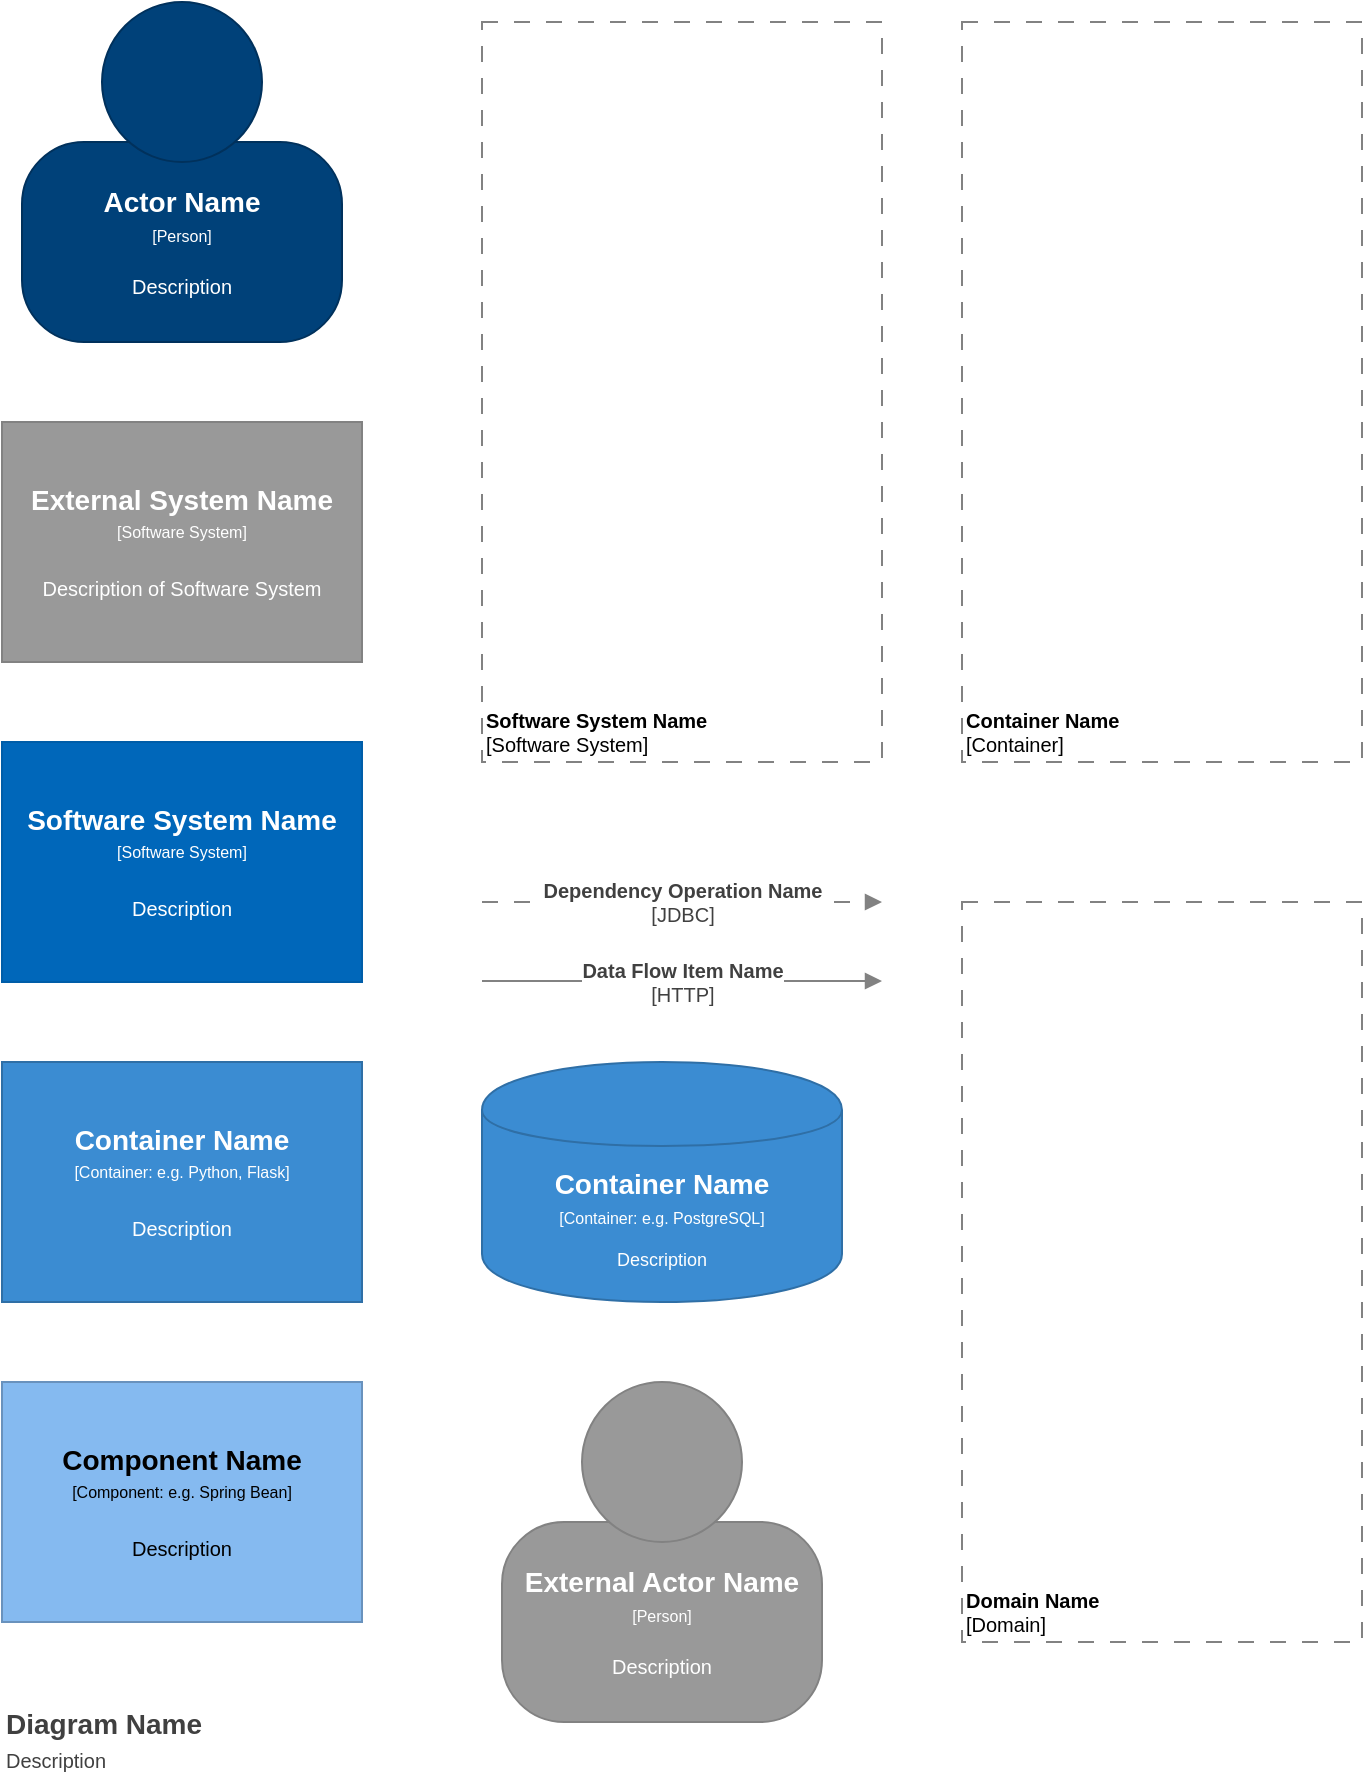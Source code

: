<mxfile version="14.0.1" type="github" pages="4">
  <diagram id="JHjxl6rXeeptxG1DzDIu" name="Notations">
    <mxGraphModel dx="782" dy="437" grid="1" gridSize="10" guides="1" tooltips="1" connect="1" arrows="1" fold="1" page="1" pageScale="1" pageWidth="827" pageHeight="1169" math="0" shadow="0">
      <root>
        <mxCell id="0" />
        <mxCell id="1" parent="0" />
        <object label="" placeholders="1" instruction="edit data of the lower shape within the group" id="EEX_0Q887EEma1IbuaZT-1">
          <mxCell style="group;resizable=0;" parent="1" vertex="1" connectable="0">
            <mxGeometry x="90" y="30" width="160" height="170" as="geometry" />
          </mxCell>
        </object>
        <object label="&lt;div style=&quot;color: rgb(255 , 255 , 255) ; white-space: normal&quot;&gt;&lt;span style=&quot;font-size: 14px&quot;&gt;&lt;b&gt;%name%&lt;/b&gt;&lt;/span&gt;&lt;/div&gt;&lt;div style=&quot;color: rgb(255 , 255 , 255) ; white-space: normal&quot;&gt;&lt;font style=&quot;font-size: 8px&quot;&gt;[Person]&lt;/font&gt;&lt;/div&gt;&lt;div style=&quot;color: rgb(255 , 255 , 255) ; white-space: normal ; font-size: 8px&quot;&gt;&lt;span style=&quot;font-size: x-small&quot;&gt;&lt;br&gt;&lt;/span&gt;&lt;/div&gt;&lt;div style=&quot;color: rgb(255 , 255 , 255) ; white-space: normal&quot;&gt;&lt;font size=&quot;1&quot;&gt;%description%&lt;/font&gt;&lt;/div&gt;" name="Actor Name" description="Description" placeholders="1" id="EEX_0Q887EEma1IbuaZT-2">
          <mxCell style="rounded=1;whiteSpace=wrap;html=1;strokeColor=#00315C;fillColor=#004179;fontColor=#000000;arcSize=31;" parent="EEX_0Q887EEma1IbuaZT-1" vertex="1">
            <mxGeometry y="70" width="160" height="100" as="geometry" />
          </mxCell>
        </object>
        <mxCell id="EEX_0Q887EEma1IbuaZT-3" value="" style="ellipse;whiteSpace=wrap;html=1;aspect=fixed;strokeColor=#00315C;fillColor=#004179;fontColor=#000000;" parent="EEX_0Q887EEma1IbuaZT-1" vertex="1">
          <mxGeometry x="40" width="80" height="80" as="geometry" />
        </mxCell>
        <object label="&lt;font style=&quot;font-size: 10px&quot;&gt;&lt;b&gt;%name%&lt;/b&gt;&lt;br style=&quot;font-size: 10px&quot;&gt;[Software System]&lt;/font&gt;" placeholders="1" name="Software System Name" id="EEX_0Q887EEma1IbuaZT-4">
          <mxCell style="rounded=0;whiteSpace=wrap;html=1;strokeColor=#828282;fillColor=none;fontColor=#000000;align=left;labelPosition=center;verticalLabelPosition=middle;verticalAlign=bottom;dashed=1;strokeWidth=1;perimeterSpacing=0;spacing=2;spacingTop=0;fontSize=10;dashPattern=8 8;" parent="1" vertex="1">
            <mxGeometry x="320" y="40" width="200" height="370" as="geometry" />
          </mxCell>
        </object>
        <object label="&lt;div style=&quot;color: rgb(255 , 255 , 255) ; white-space: normal&quot;&gt;&lt;span style=&quot;font-size: 14px&quot;&gt;&lt;b&gt;%name%&lt;/b&gt;&lt;/span&gt;&lt;/div&gt;&lt;div style=&quot;color: rgb(255 , 255 , 255) ; font-size: 12px ; white-space: normal&quot;&gt;&lt;font style=&quot;font-size: 8px&quot;&gt;[Container: %technology%]&lt;/font&gt;&lt;/div&gt;&lt;div style=&quot;color: rgb(255 , 255 , 255) ; white-space: normal ; font-size: 8px&quot;&gt;&lt;font style=&quot;line-height: 9.6px&quot;&gt;&lt;br&gt;&lt;/font&gt;&lt;/div&gt;&lt;div style=&quot;color: rgb(255 , 255 , 255) ; white-space: normal&quot;&gt;%description%&lt;/div&gt;" placeholders="1" name="Container Name" description="Description" technology="e.g. PostgreSQL" id="EEX_0Q887EEma1IbuaZT-5">
          <mxCell style="shape=cylinder;whiteSpace=wrap;html=1;boundedLbl=1;backgroundOutline=1;strokeColor=#2F6FA6;strokeWidth=1;fillColor=#3B8CD2;fontSize=9;fontColor=#000000;align=center;resizable=0;" parent="1" vertex="1">
            <mxGeometry x="320" y="560" width="180" height="120" as="geometry" />
          </mxCell>
        </object>
        <object label="&lt;b&gt;%name%&lt;/b&gt;&lt;br style=&quot;font-size: 10px&quot;&gt;[%technology%]" placeholders="1" name="Dependency Operation Name" technology="JDBC" id="EEX_0Q887EEma1IbuaZT-6">
          <mxCell style="endArrow=block;html=1;fontSize=10;fontColor=#404040;strokeWidth=1;endFill=1;dashed=1;dashPattern=8 8;strokeColor=#828282;elbow=vertical;" parent="1" edge="1">
            <mxGeometry width="50" height="50" relative="1" as="geometry">
              <mxPoint x="320" y="480" as="sourcePoint" />
              <mxPoint x="520" y="480" as="targetPoint" />
            </mxGeometry>
          </mxCell>
        </object>
        <object label="&lt;span style=&quot;font-size: 10px&quot;&gt;&lt;b&gt;%name%&lt;/b&gt;&lt;br&gt;[%technology%]&lt;br&gt;&lt;/span&gt;" placeholders="1" name="Data Flow Item Name" technology="HTTP" id="EEX_0Q887EEma1IbuaZT-7">
          <mxCell style="endArrow=block;html=1;fontSize=10;fontColor=#404040;strokeWidth=1;endFill=1;strokeColor=#828282;elbow=vertical;" parent="1" edge="1">
            <mxGeometry width="50" height="50" relative="1" as="geometry">
              <mxPoint x="320" y="519.5" as="sourcePoint" />
              <mxPoint x="520" y="519.5" as="targetPoint" />
            </mxGeometry>
          </mxCell>
        </object>
        <object label="%name%&lt;br style=&quot;font-size: 10px&quot;&gt;&lt;font size=&quot;1&quot;&gt;&lt;span style=&quot;font-weight: 400&quot;&gt;%description%&lt;/span&gt;&lt;/font&gt;" placeholders="1" name="Diagram Name" description="Description" id="EEX_0Q887EEma1IbuaZT-8">
          <mxCell style="text;html=1;resizable=0;points=[];autosize=1;align=left;verticalAlign=top;spacingTop=-4;fontSize=14;fontColor=#404040;fontStyle=1" parent="1" vertex="1">
            <mxGeometry x="80" y="880" width="110" height="40" as="geometry" />
          </mxCell>
        </object>
        <object label="&lt;div&gt;&lt;span style=&quot;font-size: 14px&quot;&gt;&lt;b&gt;%name%&lt;/b&gt;&lt;/span&gt;&lt;/div&gt;&lt;div&gt;&lt;span style=&quot;font-size: 8px&quot;&gt;[Software System&lt;/span&gt;&lt;span style=&quot;font-size: 8px&quot;&gt;]&lt;/span&gt;&lt;/div&gt;&lt;div&gt;&lt;span style=&quot;font-size: 8px&quot;&gt;&lt;br&gt;&lt;/span&gt;&lt;/div&gt;&lt;div&gt;&lt;font size=&quot;1&quot;&gt;%description%&lt;/font&gt;&lt;/div&gt;" placeholders="1" name="External System Name" description="Description of Software System" id="EEX_0Q887EEma1IbuaZT-9">
          <mxCell style="rounded=0;whiteSpace=wrap;html=1;fillColor=#999999;fontColor=#FFFFFF;strokeColor=#828282;resizable=0;" parent="1" vertex="1">
            <mxGeometry x="80" y="240" width="180" height="120" as="geometry" />
          </mxCell>
        </object>
        <object label="&lt;div&gt;&lt;span style=&quot;font-size: 14px&quot;&gt;&lt;b&gt;%name%&lt;/b&gt;&lt;/span&gt;&lt;/div&gt;&lt;div&gt;&lt;span style=&quot;font-size: 8px&quot;&gt;[Software System]&lt;/span&gt;&lt;/div&gt;&lt;div&gt;&lt;span style=&quot;font-size: 8px&quot;&gt;&lt;br&gt;&lt;/span&gt;&lt;/div&gt;&lt;div&gt;&lt;font size=&quot;1&quot;&gt;%description%&lt;/font&gt;&lt;/div&gt;" placeholders="1" name="Software System Name" description="Description" id="EEX_0Q887EEma1IbuaZT-10">
          <mxCell style="rounded=0;whiteSpace=wrap;html=1;fillColor=#0067BA;fontColor=#FFFFFF;strokeColor=#005DA8;resizable=0;" parent="1" vertex="1">
            <mxGeometry x="80" y="400" width="180" height="120" as="geometry" />
          </mxCell>
        </object>
        <object label="&lt;div&gt;&lt;span style=&quot;font-size: 14px&quot;&gt;&lt;b&gt;%name%&lt;/b&gt;&lt;/span&gt;&lt;/div&gt;&lt;div&gt;&lt;span style=&quot;font-size: 8px&quot;&gt;[Container: %technology%]&lt;/span&gt;&lt;/div&gt;&lt;div&gt;&lt;span style=&quot;font-size: 8px&quot;&gt;&lt;br&gt;&lt;/span&gt;&lt;/div&gt;&lt;div&gt;&lt;font size=&quot;1&quot;&gt;%description%&lt;/font&gt;&lt;/div&gt;" placeholders="1" name="Container Name" technology="e.g. Python, Flask" description="Description" id="EEX_0Q887EEma1IbuaZT-11">
          <mxCell style="rounded=0;whiteSpace=wrap;html=1;fillColor=#3B8CD2;fontColor=#FFFFFF;strokeColor=#2F6FA6;resizable=0;" parent="1" vertex="1">
            <mxGeometry x="80" y="560" width="180" height="120" as="geometry" />
          </mxCell>
        </object>
        <object label="&lt;div&gt;&lt;span style=&quot;font-size: 14px&quot;&gt;&lt;b&gt;%name%&lt;/b&gt;&lt;/span&gt;&lt;/div&gt;&lt;div&gt;&lt;span style=&quot;font-size: 8px&quot;&gt;[Component: %technology%]&lt;/span&gt;&lt;/div&gt;&lt;div&gt;&lt;span style=&quot;font-size: 8px&quot;&gt;&lt;br&gt;&lt;/span&gt;&lt;/div&gt;&lt;div&gt;&lt;font size=&quot;1&quot;&gt;%description%&lt;/font&gt;&lt;/div&gt;" placeholders="1" name="Component Name" technology="e.g. Spring Bean" description="Description" id="EEX_0Q887EEma1IbuaZT-12">
          <mxCell style="rounded=0;whiteSpace=wrap;html=1;fillColor=#85baf0;fontColor=#000000;strokeColor=#6992BD;resizable=0;" parent="1" vertex="1">
            <mxGeometry x="80" y="720" width="180" height="120" as="geometry" />
          </mxCell>
        </object>
        <object label="&lt;font style=&quot;font-size: 10px&quot;&gt;&lt;b&gt;%name%&lt;/b&gt;&lt;br style=&quot;font-size: 10px&quot;&gt;[Container]&lt;/font&gt;" placeholders="1" name="Container Name" id="EEX_0Q887EEma1IbuaZT-13">
          <mxCell style="rounded=0;whiteSpace=wrap;html=1;strokeColor=#828282;fillColor=none;fontColor=#000000;align=left;labelPosition=center;verticalLabelPosition=middle;verticalAlign=bottom;dashed=1;strokeWidth=1;perimeterSpacing=0;spacing=2;spacingTop=0;fontSize=10;dashPattern=8 8;container=0;" parent="1" vertex="1">
            <mxGeometry x="560" y="40" width="200" height="370" as="geometry">
              <mxRectangle x="560" y="40" width="110" height="30" as="alternateBounds" />
            </mxGeometry>
          </mxCell>
        </object>
        <object label="&lt;font style=&quot;font-size: 10px&quot;&gt;&lt;b&gt;%name%&lt;/b&gt;&lt;br style=&quot;font-size: 10px&quot;&gt;[Domain]&lt;/font&gt;" placeholders="1" name="Domain Name" id="EEX_0Q887EEma1IbuaZT-14">
          <mxCell style="rounded=0;whiteSpace=wrap;html=1;strokeColor=#828282;fillColor=none;fontColor=#000000;align=left;labelPosition=center;verticalLabelPosition=middle;verticalAlign=bottom;dashed=1;strokeWidth=1;perimeterSpacing=0;spacing=2;spacingTop=0;fontSize=10;dashPattern=8 8;" parent="1" vertex="1">
            <mxGeometry x="560" y="480" width="200" height="370" as="geometry" />
          </mxCell>
        </object>
        <object label="" placeholders="1" instruction="edit data of the lower shape within the group" id="EEX_0Q887EEma1IbuaZT-15">
          <mxCell style="group;resizable=0;" parent="1" vertex="1" connectable="0">
            <mxGeometry x="330" y="720" width="160" height="170" as="geometry" />
          </mxCell>
        </object>
        <object label="&lt;div style=&quot;color: rgb(255 , 255 , 255) ; white-space: normal&quot;&gt;&lt;span style=&quot;font-size: 14px&quot;&gt;&lt;b&gt;%name%&lt;/b&gt;&lt;/span&gt;&lt;/div&gt;&lt;div style=&quot;color: rgb(255 , 255 , 255) ; white-space: normal&quot;&gt;&lt;font style=&quot;font-size: 8px&quot;&gt;[Person]&lt;/font&gt;&lt;/div&gt;&lt;div style=&quot;color: rgb(255 , 255 , 255) ; white-space: normal ; font-size: 8px&quot;&gt;&lt;span style=&quot;font-size: x-small&quot;&gt;&lt;br&gt;&lt;/span&gt;&lt;/div&gt;&lt;div style=&quot;color: rgb(255 , 255 , 255) ; white-space: normal&quot;&gt;&lt;font size=&quot;1&quot;&gt;%description%&lt;/font&gt;&lt;/div&gt;" name="External Actor Name" description="Description" placeholders="1" id="EEX_0Q887EEma1IbuaZT-16">
          <mxCell style="rounded=1;whiteSpace=wrap;html=1;strokeColor=#828282;fillColor=#999999;fontColor=#000000;arcSize=31;" parent="EEX_0Q887EEma1IbuaZT-15" vertex="1">
            <mxGeometry y="70" width="160" height="100" as="geometry" />
          </mxCell>
        </object>
        <mxCell id="EEX_0Q887EEma1IbuaZT-17" value="" style="ellipse;whiteSpace=wrap;html=1;aspect=fixed;strokeColor=#828282;fillColor=#999999;fontColor=#000000;" parent="EEX_0Q887EEma1IbuaZT-15" vertex="1">
          <mxGeometry x="40" width="80" height="80" as="geometry" />
        </mxCell>
      </root>
    </mxGraphModel>
  </diagram>
  <diagram name="Level 1: System Context diagram" id="p6R25LpL6rDu1TVQxqPX">
    <mxGraphModel dx="782" dy="437" grid="1" gridSize="10" guides="1" tooltips="1" connect="1" arrows="1" fold="1" page="1" pageScale="1" pageWidth="827" pageHeight="1169" math="0" shadow="0">
      <root>
        <mxCell id="e1K1VD6MmtJ3X1J_XKfh-0" />
        <mxCell id="e1K1VD6MmtJ3X1J_XKfh-1" parent="e1K1VD6MmtJ3X1J_XKfh-0" />
        <object label="" placeholders="1" instruction="edit data of the lower shape within the group" id="3fenQZD7WvJW-FzGtks1-0">
          <mxCell style="group;resizable=0;" parent="e1K1VD6MmtJ3X1J_XKfh-1" vertex="1" connectable="0">
            <mxGeometry x="480" y="50" width="160" height="170" as="geometry" />
          </mxCell>
        </object>
        <object label="&lt;div style=&quot;color: rgb(255 , 255 , 255) ; white-space: normal&quot;&gt;&lt;span style=&quot;font-size: 14px&quot;&gt;&lt;b&gt;Fan&lt;/b&gt;&lt;/span&gt;&lt;/div&gt;&lt;div style=&quot;color: rgb(255 , 255 , 255) ; white-space: normal&quot;&gt;&lt;span style=&quot;font-size: 8px&quot;&gt;[Person]&lt;/span&gt;&lt;br&gt;&lt;/div&gt;&lt;div style=&quot;color: rgb(255 , 255 , 255) ; white-space: normal ; font-size: 8px&quot;&gt;&lt;span style=&quot;font-size: x-small&quot;&gt;&lt;br&gt;&lt;/span&gt;&lt;/div&gt;&lt;div style=&quot;color: rgb(255 , 255 , 255) ; white-space: normal&quot;&gt;&lt;font size=&quot;1&quot;&gt;A fan of ice hockey&lt;/font&gt;&lt;/div&gt;" name="Actor Name" description="Description" placeholders="1" id="3fenQZD7WvJW-FzGtks1-1">
          <mxCell style="rounded=1;whiteSpace=wrap;html=1;strokeColor=#00315C;fillColor=#004179;fontColor=#000000;arcSize=31;" parent="3fenQZD7WvJW-FzGtks1-0" vertex="1">
            <mxGeometry y="70" width="160" height="100" as="geometry" />
          </mxCell>
        </object>
        <mxCell id="3fenQZD7WvJW-FzGtks1-2" value="" style="ellipse;whiteSpace=wrap;html=1;aspect=fixed;strokeColor=#00315C;fillColor=#004179;fontColor=#000000;" parent="3fenQZD7WvJW-FzGtks1-0" vertex="1">
          <mxGeometry x="40" width="80" height="80" as="geometry" />
        </mxCell>
        <object label="" placeholders="1" instruction="edit data of the lower shape within the group" id="3fenQZD7WvJW-FzGtks1-3">
          <mxCell style="group;resizable=0;" parent="e1K1VD6MmtJ3X1J_XKfh-1" vertex="1" connectable="0">
            <mxGeometry x="60" y="50" width="160" height="170" as="geometry" />
          </mxCell>
        </object>
        <object label="&lt;div style=&quot;color: rgb(255 , 255 , 255) ; white-space: normal&quot;&gt;&lt;span style=&quot;font-size: 14px&quot;&gt;&lt;b&gt;Manager&lt;/b&gt;&lt;/span&gt;&lt;/div&gt;&lt;div style=&quot;color: rgb(255 , 255 , 255) ; white-space: normal&quot;&gt;&lt;span style=&quot;font-size: 8px&quot;&gt;[Person]&lt;/span&gt;&lt;br&gt;&lt;/div&gt;&lt;div style=&quot;color: rgb(255 , 255 , 255) ; white-space: normal ; font-size: 8px&quot;&gt;&lt;span style=&quot;font-size: x-small&quot;&gt;&lt;br&gt;&lt;/span&gt;&lt;/div&gt;&lt;div style=&quot;color: rgb(255 , 255 , 255) ; white-space: normal&quot;&gt;&lt;font size=&quot;1&quot;&gt;A sports manager of an ice hockey team&lt;/font&gt;&lt;/div&gt;" name="Actor Name" description="Description" placeholders="1" id="3fenQZD7WvJW-FzGtks1-4">
          <mxCell style="rounded=1;whiteSpace=wrap;html=1;strokeColor=#00315C;fillColor=#004179;fontColor=#000000;arcSize=31;" parent="3fenQZD7WvJW-FzGtks1-3" vertex="1">
            <mxGeometry y="70" width="160" height="100" as="geometry" />
          </mxCell>
        </object>
        <mxCell id="3fenQZD7WvJW-FzGtks1-5" value="" style="ellipse;whiteSpace=wrap;html=1;aspect=fixed;strokeColor=#00315C;fillColor=#004179;fontColor=#000000;" parent="3fenQZD7WvJW-FzGtks1-3" vertex="1">
          <mxGeometry x="40" width="80" height="80" as="geometry" />
        </mxCell>
        <object label="" placeholders="1" instruction="edit data of the lower shape within the group" id="3fenQZD7WvJW-FzGtks1-6">
          <mxCell style="group;resizable=0;" parent="e1K1VD6MmtJ3X1J_XKfh-1" vertex="1" connectable="0">
            <mxGeometry x="264" y="50" width="160" height="170" as="geometry" />
          </mxCell>
        </object>
        <object label="&lt;div style=&quot;color: rgb(255 , 255 , 255) ; white-space: normal&quot;&gt;&lt;span style=&quot;font-size: 14px&quot;&gt;&lt;b&gt;Athlete&lt;/b&gt;&lt;/span&gt;&lt;/div&gt;&lt;div style=&quot;color: rgb(255 , 255 , 255) ; white-space: normal&quot;&gt;&lt;span style=&quot;font-size: 8px&quot;&gt;[Person]&lt;/span&gt;&lt;br&gt;&lt;/div&gt;&lt;div style=&quot;color: rgb(255 , 255 , 255) ; white-space: normal ; font-size: 8px&quot;&gt;&lt;span style=&quot;font-size: x-small&quot;&gt;&lt;br&gt;&lt;/span&gt;&lt;/div&gt;&lt;div style=&quot;color: rgb(255 , 255 , 255) ; white-space: normal&quot;&gt;&lt;font size=&quot;1&quot;&gt;A hockey player&lt;/font&gt;&lt;/div&gt;" name="Actor Name" description="Description" placeholders="1" id="3fenQZD7WvJW-FzGtks1-7">
          <mxCell style="rounded=1;whiteSpace=wrap;html=1;strokeColor=#00315C;fillColor=#004179;fontColor=#000000;arcSize=31;" parent="3fenQZD7WvJW-FzGtks1-6" vertex="1">
            <mxGeometry y="70" width="160" height="100" as="geometry" />
          </mxCell>
        </object>
        <mxCell id="3fenQZD7WvJW-FzGtks1-8" value="" style="ellipse;whiteSpace=wrap;html=1;aspect=fixed;strokeColor=#00315C;fillColor=#004179;fontColor=#000000;" parent="3fenQZD7WvJW-FzGtks1-6" vertex="1">
          <mxGeometry x="40" width="80" height="80" as="geometry" />
        </mxCell>
        <object label="&lt;div&gt;&lt;span style=&quot;font-size: 14px&quot;&gt;&lt;b&gt;Sticks&#39;n&#39;pucks&lt;/b&gt;&lt;/span&gt;&lt;/div&gt;&lt;div&gt;&lt;span style=&quot;font-size: 8px&quot;&gt;[Software System]&lt;/span&gt;&lt;br&gt;&lt;/div&gt;&lt;div&gt;&lt;span style=&quot;font-size: 8px&quot;&gt;&lt;br&gt;&lt;/span&gt;&lt;/div&gt;&lt;div&gt;&lt;font size=&quot;1&quot;&gt;Allows user to manage all parts of hockey teams - create teams, players, be informed about game/team/player statistics&lt;/font&gt;&lt;/div&gt;" placeholders="1" name="Software System Name" description="Description" id="UrCyRtBjpqI_1yXkmizs-0">
          <mxCell style="rounded=0;whiteSpace=wrap;html=1;fillColor=#0067BA;fontColor=#FFFFFF;strokeColor=#005DA8;resizable=0;" parent="e1K1VD6MmtJ3X1J_XKfh-1" vertex="1">
            <mxGeometry x="254" y="360" width="180" height="120" as="geometry" />
          </mxCell>
        </object>
        <object label="&lt;div&gt;&lt;span style=&quot;font-size: 14px&quot;&gt;&lt;b&gt;API&lt;/b&gt;&lt;/span&gt;&lt;/div&gt;&lt;div&gt;&lt;span style=&quot;font-size: 8px&quot;&gt;[Software System&lt;/span&gt;&lt;span style=&quot;font-size: 8px&quot;&gt;]&lt;/span&gt;&lt;br&gt;&lt;/div&gt;&lt;div&gt;&lt;span style=&quot;font-size: 8px&quot;&gt;&lt;br&gt;&lt;/span&gt;&lt;/div&gt;&lt;div&gt;&lt;font size=&quot;1&quot;&gt;A REST API, handling the data of the system&lt;/font&gt;&lt;/div&gt;" placeholders="1" name="External System Name" description="Description of Software System" id="k0FrMJODBg8dhJqT067c-0">
          <mxCell style="rounded=0;whiteSpace=wrap;html=1;fillColor=#999999;fontColor=#FFFFFF;strokeColor=#828282;resizable=0;" parent="e1K1VD6MmtJ3X1J_XKfh-1" vertex="1">
            <mxGeometry x="254" y="540" width="180" height="120" as="geometry" />
          </mxCell>
        </object>
        <object label="System Context Diagram for a hockey system&lt;br&gt;&lt;span style=&quot;font-size: x-small ; font-weight: 400&quot;&gt;The system context diagram for the Sticks&#39;n&#39;pucks system&amp;nbsp;&lt;br&gt;&lt;br&gt;&lt;/span&gt;" placeholders="1" name="Diagram Name" description="Description" id="IZ-miQ6S5iQCcmmAPqw1-0">
          <mxCell style="text;html=1;resizable=0;points=[];autosize=1;align=left;verticalAlign=top;spacingTop=-4;fontSize=14;fontColor=#404040;fontStyle=1" parent="e1K1VD6MmtJ3X1J_XKfh-1" vertex="1">
            <mxGeometry x="70" y="680" width="320" height="50" as="geometry" />
          </mxCell>
        </object>
        <object label="&lt;span style=&quot;font-size: 10px&quot;&gt;&lt;b&gt;Can view information about teams, &lt;br&gt;players and games&lt;/b&gt;&lt;br&gt;&lt;/span&gt;" placeholders="1" name="Data Flow Item Name" technology="HTTP" id="aTekrWnxq34PiuTru35F-0">
          <mxCell style="endArrow=block;html=1;fontSize=10;fontColor=#404040;strokeWidth=1;endFill=1;strokeColor=#828282;elbow=vertical;exitX=0.5;exitY=1;exitDx=0;exitDy=0;entryX=1;entryY=0;entryDx=0;entryDy=0;" parent="e1K1VD6MmtJ3X1J_XKfh-1" source="3fenQZD7WvJW-FzGtks1-1" target="UrCyRtBjpqI_1yXkmizs-0" edge="1">
            <mxGeometry width="50" height="50" relative="1" as="geometry">
              <mxPoint x="460" y="280" as="sourcePoint" />
              <mxPoint x="660" y="280" as="targetPoint" />
            </mxGeometry>
          </mxCell>
        </object>
        <object label="&lt;b&gt;Gets information about accounts, teams, games&lt;/b&gt;&lt;span style=&quot;font-size: 10px&quot;&gt;&lt;br&gt;&lt;/span&gt;" placeholders="1" name="Data Flow Item Name" technology="HTTP" id="aTekrWnxq34PiuTru35F-1">
          <mxCell style="endArrow=block;html=1;fontSize=10;fontColor=#404040;strokeWidth=1;endFill=1;strokeColor=#828282;elbow=vertical;entryX=0.5;entryY=0;entryDx=0;entryDy=0;exitX=0.5;exitY=1;exitDx=0;exitDy=0;" parent="e1K1VD6MmtJ3X1J_XKfh-1" source="UrCyRtBjpqI_1yXkmizs-0" target="k0FrMJODBg8dhJqT067c-0" edge="1">
            <mxGeometry width="50" height="50" relative="1" as="geometry">
              <mxPoint x="520" y="490" as="sourcePoint" />
              <mxPoint x="444.0" y="370" as="targetPoint" />
            </mxGeometry>
          </mxCell>
        </object>
        <object label="&lt;span style=&quot;font-size: 10px&quot;&gt;&lt;b&gt;Can create a profile,&lt;br&gt;add new team,&lt;br&gt;manages users&lt;/b&gt;&lt;br&gt;&lt;/span&gt;" placeholders="1" name="Data Flow Item Name" technology="HTTP" id="aTekrWnxq34PiuTru35F-2">
          <mxCell style="endArrow=block;html=1;fontSize=10;fontColor=#404040;strokeWidth=1;endFill=1;strokeColor=#828282;elbow=vertical;exitX=0.5;exitY=1;exitDx=0;exitDy=0;entryX=0;entryY=0;entryDx=0;entryDy=0;" parent="e1K1VD6MmtJ3X1J_XKfh-1" source="3fenQZD7WvJW-FzGtks1-4" target="UrCyRtBjpqI_1yXkmizs-0" edge="1">
            <mxGeometry width="50" height="50" relative="1" as="geometry">
              <mxPoint x="580" y="220" as="sourcePoint" />
              <mxPoint x="444.0" y="370" as="targetPoint" />
            </mxGeometry>
          </mxCell>
        </object>
        <object label="&lt;b&gt;Can create a profile,&lt;br&gt;be added to a team,&lt;/b&gt;&lt;span style=&quot;font-size: 10px&quot;&gt;&lt;br&gt;&lt;/span&gt;" placeholders="1" name="Data Flow Item Name" technology="HTTP" id="aTekrWnxq34PiuTru35F-3">
          <mxCell style="endArrow=block;html=1;fontSize=10;fontColor=#404040;strokeWidth=1;endFill=1;strokeColor=#828282;elbow=vertical;exitX=0.5;exitY=1;exitDx=0;exitDy=0;entryX=0.5;entryY=0;entryDx=0;entryDy=0;" parent="e1K1VD6MmtJ3X1J_XKfh-1" source="3fenQZD7WvJW-FzGtks1-7" target="UrCyRtBjpqI_1yXkmizs-0" edge="1">
            <mxGeometry width="50" height="50" relative="1" as="geometry">
              <mxPoint x="150" y="230" as="sourcePoint" />
              <mxPoint x="264" y="370" as="targetPoint" />
              <Array as="points" />
            </mxGeometry>
          </mxCell>
        </object>
      </root>
    </mxGraphModel>
  </diagram>
  <diagram id="IreuxClvmB6iORlShXGn" name="Level 2: Container diagram">
    <mxGraphModel dx="1022" dy="437" grid="1" gridSize="10" guides="1" tooltips="1" connect="1" arrows="1" fold="1" page="1" pageScale="1" pageWidth="1169" pageHeight="827" math="0" shadow="0">
      <root>
        <mxCell id="yyUiv2k0mnsEltlwFimP-0" />
        <mxCell id="yyUiv2k0mnsEltlwFimP-1" parent="yyUiv2k0mnsEltlwFimP-0" />
        <object label="" placeholders="1" instruction="edit data of the lower shape within the group" id="E1bOt4ZC8HGnfXmnpTCE-0">
          <mxCell style="group;resizable=0;" parent="yyUiv2k0mnsEltlwFimP-1" vertex="1" connectable="0">
            <mxGeometry x="480" y="50" width="160" height="170" as="geometry" />
          </mxCell>
        </object>
        <object label="&lt;div style=&quot;color: rgb(255 , 255 , 255) ; white-space: normal&quot;&gt;&lt;span style=&quot;font-size: 14px&quot;&gt;&lt;b&gt;Fan&lt;/b&gt;&lt;/span&gt;&lt;/div&gt;&lt;div style=&quot;color: rgb(255 , 255 , 255) ; white-space: normal&quot;&gt;&lt;span style=&quot;font-size: 8px&quot;&gt;[Person]&lt;/span&gt;&lt;br&gt;&lt;/div&gt;&lt;div style=&quot;color: rgb(255 , 255 , 255) ; white-space: normal ; font-size: 8px&quot;&gt;&lt;span style=&quot;font-size: x-small&quot;&gt;&lt;br&gt;&lt;/span&gt;&lt;/div&gt;&lt;div style=&quot;color: rgb(255 , 255 , 255) ; white-space: normal&quot;&gt;&lt;font size=&quot;1&quot;&gt;A fan of ice hockey&lt;/font&gt;&lt;/div&gt;" name="Actor Name" description="Description" placeholders="1" id="E1bOt4ZC8HGnfXmnpTCE-1">
          <mxCell style="rounded=1;whiteSpace=wrap;html=1;strokeColor=#00315C;fillColor=#004179;fontColor=#000000;arcSize=31;" parent="E1bOt4ZC8HGnfXmnpTCE-0" vertex="1">
            <mxGeometry y="70" width="160" height="100" as="geometry" />
          </mxCell>
        </object>
        <mxCell id="E1bOt4ZC8HGnfXmnpTCE-2" value="" style="ellipse;whiteSpace=wrap;html=1;aspect=fixed;strokeColor=#00315C;fillColor=#004179;fontColor=#000000;" parent="E1bOt4ZC8HGnfXmnpTCE-0" vertex="1">
          <mxGeometry x="40" width="80" height="80" as="geometry" />
        </mxCell>
        <object label="" placeholders="1" instruction="edit data of the lower shape within the group" id="E1bOt4ZC8HGnfXmnpTCE-3">
          <mxCell style="group;resizable=0;" parent="yyUiv2k0mnsEltlwFimP-1" vertex="1" connectable="0">
            <mxGeometry x="60" y="50" width="160" height="170" as="geometry" />
          </mxCell>
        </object>
        <object label="&lt;div style=&quot;color: rgb(255 , 255 , 255) ; white-space: normal&quot;&gt;&lt;span style=&quot;font-size: 14px&quot;&gt;&lt;b&gt;Manager&lt;/b&gt;&lt;/span&gt;&lt;/div&gt;&lt;div style=&quot;color: rgb(255 , 255 , 255) ; white-space: normal&quot;&gt;&lt;span style=&quot;font-size: 8px&quot;&gt;[Person]&lt;/span&gt;&lt;br&gt;&lt;/div&gt;&lt;div style=&quot;color: rgb(255 , 255 , 255) ; white-space: normal ; font-size: 8px&quot;&gt;&lt;span style=&quot;font-size: x-small&quot;&gt;&lt;br&gt;&lt;/span&gt;&lt;/div&gt;&lt;div style=&quot;color: rgb(255 , 255 , 255) ; white-space: normal&quot;&gt;&lt;font size=&quot;1&quot;&gt;A sports manager of an ice hockey team&lt;/font&gt;&lt;/div&gt;" name="Actor Name" description="Description" placeholders="1" id="E1bOt4ZC8HGnfXmnpTCE-4">
          <mxCell style="rounded=1;whiteSpace=wrap;html=1;strokeColor=#00315C;fillColor=#004179;fontColor=#000000;arcSize=31;" parent="E1bOt4ZC8HGnfXmnpTCE-3" vertex="1">
            <mxGeometry y="70" width="160" height="100" as="geometry" />
          </mxCell>
        </object>
        <mxCell id="E1bOt4ZC8HGnfXmnpTCE-5" value="" style="ellipse;whiteSpace=wrap;html=1;aspect=fixed;strokeColor=#00315C;fillColor=#004179;fontColor=#000000;" parent="E1bOt4ZC8HGnfXmnpTCE-3" vertex="1">
          <mxGeometry x="40" width="80" height="80" as="geometry" />
        </mxCell>
        <object label="" placeholders="1" instruction="edit data of the lower shape within the group" id="E1bOt4ZC8HGnfXmnpTCE-6">
          <mxCell style="group;resizable=0;" parent="yyUiv2k0mnsEltlwFimP-1" vertex="1" connectable="0">
            <mxGeometry x="264" y="50" width="160" height="170" as="geometry" />
          </mxCell>
        </object>
        <object label="&lt;div style=&quot;color: rgb(255 , 255 , 255) ; white-space: normal&quot;&gt;&lt;span style=&quot;font-size: 14px&quot;&gt;&lt;b&gt;Athlete&lt;/b&gt;&lt;/span&gt;&lt;/div&gt;&lt;div style=&quot;color: rgb(255 , 255 , 255) ; white-space: normal&quot;&gt;&lt;span style=&quot;font-size: 8px&quot;&gt;[Person]&lt;/span&gt;&lt;br&gt;&lt;/div&gt;&lt;div style=&quot;color: rgb(255 , 255 , 255) ; white-space: normal ; font-size: 8px&quot;&gt;&lt;span style=&quot;font-size: x-small&quot;&gt;&lt;br&gt;&lt;/span&gt;&lt;/div&gt;&lt;div style=&quot;color: rgb(255 , 255 , 255) ; white-space: normal&quot;&gt;&lt;font size=&quot;1&quot;&gt;A hockey player&lt;/font&gt;&lt;/div&gt;" name="Actor Name" description="Description" placeholders="1" id="E1bOt4ZC8HGnfXmnpTCE-7">
          <mxCell style="rounded=1;whiteSpace=wrap;html=1;strokeColor=#00315C;fillColor=#004179;fontColor=#000000;arcSize=31;" parent="E1bOt4ZC8HGnfXmnpTCE-6" vertex="1">
            <mxGeometry y="70" width="160" height="100" as="geometry" />
          </mxCell>
        </object>
        <mxCell id="E1bOt4ZC8HGnfXmnpTCE-8" value="" style="ellipse;whiteSpace=wrap;html=1;aspect=fixed;strokeColor=#00315C;fillColor=#004179;fontColor=#000000;" parent="E1bOt4ZC8HGnfXmnpTCE-6" vertex="1">
          <mxGeometry x="40" width="80" height="80" as="geometry" />
        </mxCell>
        <object label="&lt;div&gt;&lt;span style=&quot;font-size: 14px&quot;&gt;&lt;b&gt;Web Application&lt;/b&gt;&lt;/span&gt;&lt;/div&gt;&lt;div&gt;&lt;span style=&quot;font-size: 8px&quot;&gt;[Container: Java and Spring Booy]&lt;/span&gt;&lt;br&gt;&lt;/div&gt;&lt;div&gt;&lt;span style=&quot;font-size: 8px&quot;&gt;&lt;br&gt;&lt;/span&gt;&lt;/div&gt;&lt;div&gt;&lt;font size=&quot;1&quot;&gt;Manages the data forwarding and delivers the static content&lt;/font&gt;&lt;/div&gt;" placeholders="1" name="Software System Name" description="Description" id="E1bOt4ZC8HGnfXmnpTCE-9">
          <mxCell style="rounded=0;whiteSpace=wrap;html=1;fillColor=#0067BA;fontColor=#FFFFFF;strokeColor=#005DA8;resizable=0;" parent="yyUiv2k0mnsEltlwFimP-1" vertex="1">
            <mxGeometry x="100" y="400" width="180" height="120" as="geometry" />
          </mxCell>
        </object>
        <object label="&lt;div&gt;&lt;span style=&quot;font-size: 14px&quot;&gt;&lt;b&gt;API&lt;/b&gt;&lt;/span&gt;&lt;/div&gt;&lt;div&gt;&lt;span style=&quot;font-size: 8px&quot;&gt;[Software System&lt;/span&gt;&lt;span style=&quot;font-size: 8px&quot;&gt;]&lt;/span&gt;&lt;br&gt;&lt;/div&gt;&lt;div&gt;&lt;span style=&quot;font-size: 8px&quot;&gt;&lt;br&gt;&lt;/span&gt;&lt;/div&gt;&lt;div&gt;&lt;font size=&quot;1&quot;&gt;A REST API, handling the data of the system&lt;/font&gt;&lt;/div&gt;" placeholders="1" name="External System Name" description="Description of Software System" id="E1bOt4ZC8HGnfXmnpTCE-10">
          <mxCell style="rounded=0;whiteSpace=wrap;html=1;fillColor=#999999;fontColor=#FFFFFF;strokeColor=#828282;resizable=0;" parent="yyUiv2k0mnsEltlwFimP-1" vertex="1">
            <mxGeometry x="620" y="400" width="180" height="120" as="geometry" />
          </mxCell>
        </object>
        <object label="Container Diagram for a hockey system&lt;br&gt;&lt;span style=&quot;font-size: x-small ; font-weight: 400&quot;&gt;The container diagram for the Sticks&#39;n&#39;pucks system&lt;/span&gt;" placeholders="1" name="Diagram Name" description="Description" id="E1bOt4ZC8HGnfXmnpTCE-11">
          <mxCell style="text;html=1;resizable=0;points=[];autosize=1;align=left;verticalAlign=top;spacingTop=-4;fontSize=14;fontColor=#404040;fontStyle=1" parent="yyUiv2k0mnsEltlwFimP-1" vertex="1">
            <mxGeometry x="60" y="760" width="280" height="40" as="geometry" />
          </mxCell>
        </object>
        <object label="&lt;span style=&quot;font-size: 10px&quot;&gt;&lt;b&gt;Can view information about teams, &lt;br&gt;players and games&lt;/b&gt;&lt;br&gt;&lt;/span&gt;" placeholders="1" name="Data Flow Item Name" technology="HTTP" id="E1bOt4ZC8HGnfXmnpTCE-12">
          <mxCell style="endArrow=block;html=1;fontSize=10;fontColor=#404040;strokeWidth=1;endFill=1;strokeColor=#828282;elbow=vertical;exitX=0.5;exitY=1;exitDx=0;exitDy=0;entryX=1;entryY=0;entryDx=0;entryDy=0;" parent="yyUiv2k0mnsEltlwFimP-1" source="E1bOt4ZC8HGnfXmnpTCE-1" target="E1bOt4ZC8HGnfXmnpTCE-9" edge="1">
            <mxGeometry width="50" height="50" relative="1" as="geometry">
              <mxPoint x="460" y="280" as="sourcePoint" />
              <mxPoint x="660" y="280" as="targetPoint" />
            </mxGeometry>
          </mxCell>
        </object>
        <object label="&lt;b&gt;Reads from and writes to&lt;br&gt;&lt;/b&gt;&lt;span style=&quot;font-size: 10px&quot;&gt;[JDBC]&lt;br&gt;&lt;/span&gt;" placeholders="1" name="Data Flow Item Name" technology="HTTP" id="E1bOt4ZC8HGnfXmnpTCE-13">
          <mxCell style="endArrow=block;html=1;fontSize=10;fontColor=#404040;strokeWidth=1;endFill=1;elbow=vertical;exitX=0;exitY=0.5;exitDx=0;exitDy=0;" parent="yyUiv2k0mnsEltlwFimP-1" edge="1" target="CGj04B_fqVY-b1EHtSBO-0">
            <mxGeometry x="-0.038" y="35" width="50" height="50" relative="1" as="geometry">
              <mxPoint x="619" y="462" as="sourcePoint" />
              <mxPoint x="269" y="622" as="targetPoint" />
              <mxPoint as="offset" />
            </mxGeometry>
          </mxCell>
        </object>
        <object label="&lt;span style=&quot;font-size: 10px&quot;&gt;&lt;b&gt;Can create a profile,&lt;br&gt;add new team,&lt;br&gt;manages users&lt;/b&gt;&lt;br&gt;&lt;/span&gt;" placeholders="1" name="Data Flow Item Name" technology="HTTP" id="E1bOt4ZC8HGnfXmnpTCE-14">
          <mxCell style="endArrow=block;html=1;fontSize=10;fontColor=#404040;strokeWidth=1;endFill=1;strokeColor=#828282;elbow=vertical;exitX=0.5;exitY=1;exitDx=0;exitDy=0;entryX=0;entryY=0;entryDx=0;entryDy=0;" parent="yyUiv2k0mnsEltlwFimP-1" source="E1bOt4ZC8HGnfXmnpTCE-4" target="E1bOt4ZC8HGnfXmnpTCE-9" edge="1">
            <mxGeometry width="50" height="50" relative="1" as="geometry">
              <mxPoint x="580" y="220" as="sourcePoint" />
              <mxPoint x="444.0" y="370" as="targetPoint" />
            </mxGeometry>
          </mxCell>
        </object>
        <object label="&lt;b&gt;Can create a profile,&lt;br&gt;be added to a team,&lt;/b&gt;&lt;span style=&quot;font-size: 10px&quot;&gt;&lt;br&gt;&lt;/span&gt;" placeholders="1" name="Data Flow Item Name" technology="HTTP" id="E1bOt4ZC8HGnfXmnpTCE-15">
          <mxCell style="endArrow=block;html=1;fontSize=10;fontColor=#404040;strokeWidth=1;endFill=1;strokeColor=#828282;elbow=vertical;exitX=0.5;exitY=1;exitDx=0;exitDy=0;entryX=0.5;entryY=0;entryDx=0;entryDy=0;" parent="yyUiv2k0mnsEltlwFimP-1" source="E1bOt4ZC8HGnfXmnpTCE-7" target="E1bOt4ZC8HGnfXmnpTCE-9" edge="1">
            <mxGeometry width="50" height="50" relative="1" as="geometry">
              <mxPoint x="150" y="230" as="sourcePoint" />
              <mxPoint x="264" y="370" as="targetPoint" />
              <Array as="points" />
            </mxGeometry>
          </mxCell>
        </object>
        <object label="&lt;font style=&quot;font-size: 10px&quot;&gt;&lt;b&gt;Sticks&#39;n&#39;pucks&lt;br&gt;&lt;/b&gt;[Software system]&lt;/font&gt;" placeholders="1" name="Domain Name" id="JV11G2gHLhdAqpbSDqh5-0">
          <mxCell style="rounded=0;whiteSpace=wrap;html=1;strokeColor=#828282;fillColor=none;fontColor=#000000;align=left;labelPosition=center;verticalLabelPosition=middle;verticalAlign=bottom;dashed=1;strokeWidth=1;perimeterSpacing=0;spacing=2;spacingTop=0;fontSize=10;dashPattern=8 8;" parent="yyUiv2k0mnsEltlwFimP-1" vertex="1">
            <mxGeometry x="60" y="370" width="290" height="350" as="geometry" />
          </mxCell>
        </object>
        <mxCell id="KQNLNMcwBLuwvthaVqmm-0" value="&lt;div style=&quot;font-family: helvetica; font-size: 9px; font-style: normal; font-weight: 400; letter-spacing: normal; text-align: center; text-indent: 0px; text-transform: none; word-spacing: 0px; background-color: rgb(248, 249, 250); color: rgb(255, 255, 255);&quot;&gt;&lt;span style=&quot;font-size: 14px&quot;&gt;&lt;b&gt;%name%&lt;/b&gt;&lt;/span&gt;&lt;/div&gt;&lt;div style=&quot;font-family: helvetica; font-style: normal; font-weight: 400; letter-spacing: normal; text-align: center; text-indent: 0px; text-transform: none; word-spacing: 0px; background-color: rgb(248, 249, 250); color: rgb(255, 255, 255); font-size: 12px;&quot;&gt;&lt;font style=&quot;font-size: 8px&quot;&gt;[Container: %technology%]&lt;/font&gt;&lt;/div&gt;&lt;div style=&quot;font-family: helvetica; font-style: normal; font-weight: 400; letter-spacing: normal; text-align: center; text-indent: 0px; text-transform: none; word-spacing: 0px; background-color: rgb(248, 249, 250); color: rgb(255, 255, 255); font-size: 8px;&quot;&gt;&lt;font style=&quot;line-height: 9.6px&quot;&gt;&lt;br&gt;&lt;/font&gt;&lt;/div&gt;&lt;div style=&quot;font-family: helvetica; font-size: 9px; font-style: normal; font-weight: 400; letter-spacing: normal; text-align: center; text-indent: 0px; text-transform: none; word-spacing: 0px; background-color: rgb(248, 249, 250); color: rgb(255, 255, 255);&quot;&gt;%description%&lt;/div&gt;" style="text;whiteSpace=wrap;html=1;" parent="yyUiv2k0mnsEltlwFimP-1" vertex="1">
          <mxGeometry x="190" y="600" width="120" height="80" as="geometry" />
        </mxCell>
        <object label="&lt;div style=&quot;color: rgb(255 , 255 , 255) ; white-space: normal&quot;&gt;&lt;span style=&quot;font-size: 14px&quot;&gt;&lt;b&gt;Database&lt;/b&gt;&lt;/span&gt;&lt;/div&gt;&lt;div style=&quot;color: rgb(255 , 255 , 255) ; white-space: normal&quot;&gt;&lt;span style=&quot;font-size: 8px&quot;&gt;[Container: MySQL]&lt;/span&gt;&lt;br&gt;&lt;/div&gt;&lt;div style=&quot;color: rgb(255 , 255 , 255) ; white-space: normal ; font-size: 8px&quot;&gt;&lt;font style=&quot;line-height: 9.6px&quot;&gt;&lt;br&gt;&lt;/font&gt;&lt;/div&gt;&lt;div style=&quot;color: rgb(255 , 255 , 255) ; white-space: normal&quot;&gt;Stores user registration information, teams, player statistics, games information, statistics, etc&lt;/div&gt;&lt;div style=&quot;color: rgb(255 , 255 , 255) ; white-space: normal&quot;&gt;&lt;br&gt;&lt;/div&gt;" placeholders="1" name="Container Name" description="Description" technology="e.g. PostgreSQL" id="CGj04B_fqVY-b1EHtSBO-0">
          <mxCell style="shape=cylinder;whiteSpace=wrap;html=1;boundedLbl=1;backgroundOutline=1;strokeColor=#2F6FA6;strokeWidth=1;fillColor=#3B8CD2;fontSize=9;fontColor=#000000;align=center;resizable=0;" parent="yyUiv2k0mnsEltlwFimP-1" vertex="1">
            <mxGeometry x="100" y="560" width="180" height="120" as="geometry" />
          </mxCell>
        </object>
        <object label="&lt;b&gt;Makes API calls to&lt;/b&gt;" placeholders="1" name="Data Flow Item Name" technology="HTTP" id="CGj04B_fqVY-b1EHtSBO-3">
          <mxCell style="endArrow=block;html=1;fontSize=10;fontColor=#404040;strokeWidth=1;endFill=1;elbow=vertical;" parent="yyUiv2k0mnsEltlwFimP-1" source="E1bOt4ZC8HGnfXmnpTCE-9" edge="1">
            <mxGeometry x="-0.145" y="-26" width="50" height="50" relative="1" as="geometry">
              <mxPoint x="320" y="640" as="sourcePoint" />
              <mxPoint x="630" y="460" as="targetPoint" />
              <mxPoint as="offset" />
            </mxGeometry>
          </mxCell>
        </object>
      </root>
    </mxGraphModel>
  </diagram>
  <diagram id="vNAvZl7QjXxnfk9TZqLu" name="Level 3: Component diagram">
    <mxGraphModel dx="2871" dy="874" grid="1" gridSize="10" guides="1" tooltips="1" connect="1" arrows="1" fold="1" page="1" pageScale="1" pageWidth="827" pageHeight="1169" math="0" shadow="0">
      <root>
        <mxCell id="IPgy6yM4qCA0l31l_Qpo-0" />
        <mxCell id="IPgy6yM4qCA0l31l_Qpo-1" parent="IPgy6yM4qCA0l31l_Qpo-0" />
        <object label="&lt;div style=&quot;color: rgb(255 , 255 , 255) ; white-space: normal&quot;&gt;&lt;span style=&quot;font-size: 14px&quot;&gt;&lt;b&gt;Database&lt;/b&gt;&lt;/span&gt;&lt;/div&gt;&lt;div style=&quot;color: rgb(255 , 255 , 255) ; white-space: normal&quot;&gt;&lt;span style=&quot;font-size: 8px&quot;&gt;[Container: MySQL]&lt;/span&gt;&lt;br&gt;&lt;/div&gt;&lt;div style=&quot;color: rgb(255 , 255 , 255) ; white-space: normal ; font-size: 8px&quot;&gt;&lt;font style=&quot;line-height: 9.6px&quot;&gt;&lt;br&gt;&lt;/font&gt;&lt;/div&gt;&lt;div style=&quot;color: rgb(255 , 255 , 255) ; white-space: normal&quot;&gt;Stores user registration information, teams, player statistics, games information, statistics, etc&lt;/div&gt;&lt;div style=&quot;color: rgb(255 , 255 , 255) ; white-space: normal&quot;&gt;&lt;br&gt;&lt;/div&gt;" placeholders="1" name="Container Name" description="Description" technology="e.g. PostgreSQL" id="JEnYF1Fvz3offgFsqcfW-0">
          <mxCell style="shape=cylinder;whiteSpace=wrap;html=1;boundedLbl=1;backgroundOutline=1;strokeColor=#2F6FA6;strokeWidth=1;fillColor=#3B8CD2;fontSize=9;fontColor=#000000;align=center;resizable=0;" parent="IPgy6yM4qCA0l31l_Qpo-1" vertex="1">
            <mxGeometry x="70" y="970" width="180" height="120" as="geometry" />
          </mxCell>
        </object>
        <object label="&lt;div&gt;&lt;span style=&quot;font-size: 14px&quot;&gt;&lt;b&gt;API&lt;/b&gt;&lt;/span&gt;&lt;/div&gt;&lt;div&gt;&lt;span style=&quot;font-size: 8px&quot;&gt;[Software System&lt;/span&gt;&lt;span style=&quot;font-size: 8px&quot;&gt;]&lt;/span&gt;&lt;br&gt;&lt;/div&gt;&lt;div&gt;&lt;span style=&quot;font-size: 8px&quot;&gt;&lt;br&gt;&lt;/span&gt;&lt;/div&gt;&lt;div&gt;&lt;font size=&quot;1&quot;&gt;A REST API, handling the data of the system&lt;/font&gt;&lt;/div&gt;" placeholders="1" name="External System Name" description="Description of Software System" id="_SUjy9MXC5A2pB0z08C8-0">
          <mxCell style="rounded=0;whiteSpace=wrap;html=1;fillColor=#999999;fontColor=#FFFFFF;strokeColor=#828282;resizable=0;" parent="IPgy6yM4qCA0l31l_Qpo-1" vertex="1">
            <mxGeometry x="401" y="970" width="180" height="120" as="geometry" />
          </mxCell>
        </object>
        <object label="&lt;div&gt;&lt;span style=&quot;font-size: 14px&quot;&gt;&lt;b&gt;Web Application&lt;/b&gt;&lt;/span&gt;&lt;/div&gt;&lt;div&gt;&lt;span style=&quot;font-size: 8px&quot;&gt;[Container: Java and Spring Booy]&lt;/span&gt;&lt;br&gt;&lt;/div&gt;&lt;div&gt;&lt;span style=&quot;font-size: 8px&quot;&gt;&lt;br&gt;&lt;/span&gt;&lt;/div&gt;&lt;div&gt;&lt;font size=&quot;1&quot;&gt;Manages the data forwarding and delivers the static content&lt;/font&gt;&lt;/div&gt;" placeholders="1" name="Software System Name" description="Description" id="99VsMWmBKfu-NgFogZuD-0">
          <mxCell style="rounded=0;whiteSpace=wrap;html=1;fillColor=#0067BA;fontColor=#FFFFFF;strokeColor=#005DA8;resizable=0;" parent="IPgy6yM4qCA0l31l_Qpo-1" vertex="1">
            <mxGeometry x="414" y="200" width="180" height="120" as="geometry" />
          </mxCell>
        </object>
        <object label="&lt;div&gt;&lt;span style=&quot;font-size: 14px&quot;&gt;&lt;b&gt;Sign in Controller&lt;/b&gt;&lt;/span&gt;&lt;/div&gt;&lt;div&gt;&lt;span style=&quot;font-size: 8px&quot;&gt;[Component: Spring Boot MVC Controller]&lt;/span&gt;&lt;/div&gt;&lt;div&gt;&lt;span style=&quot;font-size: 8px&quot;&gt;&lt;br&gt;&lt;/span&gt;&lt;/div&gt;&lt;div&gt;&lt;font size=&quot;1&quot;&gt;Allows users to sign in to the web application&lt;/font&gt;&lt;/div&gt;" placeholders="1" name="Component Name" technology="e.g. Spring Bean" description="Description" id="L83C8q0s2tNWdTFa3ev6-0">
          <mxCell style="rounded=0;whiteSpace=wrap;html=1;fillColor=#85baf0;fontColor=#000000;strokeColor=#6992BD;resizable=0;" parent="IPgy6yM4qCA0l31l_Qpo-1" vertex="1">
            <mxGeometry x="70" y="410" width="180" height="120" as="geometry" />
          </mxCell>
        </object>
        <object label="&lt;div&gt;&lt;span style=&quot;font-size: 14px&quot;&gt;&lt;b&gt;Teams Controller&lt;/b&gt;&lt;/span&gt;&lt;/div&gt;&lt;div&gt;&lt;span style=&quot;font-size: 8px&quot;&gt;[Component: Spring Boot MVC Controller]&lt;/span&gt;&lt;/div&gt;&lt;div&gt;&lt;span style=&quot;font-size: 8px&quot;&gt;&lt;br&gt;&lt;/span&gt;&lt;/div&gt;&lt;div&gt;&lt;font size=&quot;1&quot;&gt;Provides the functionality related to teams&lt;/font&gt;&lt;/div&gt;" placeholders="1" name="Component Name" technology="e.g. Spring Bean" description="Description" id="L83C8q0s2tNWdTFa3ev6-1">
          <mxCell style="rounded=0;whiteSpace=wrap;html=1;fillColor=#85baf0;fontColor=#000000;strokeColor=#6992BD;resizable=0;" parent="IPgy6yM4qCA0l31l_Qpo-1" vertex="1">
            <mxGeometry x="527" y="530" width="180" height="120" as="geometry" />
          </mxCell>
        </object>
        <object label="&lt;div&gt;&lt;span style=&quot;font-size: 14px&quot;&gt;&lt;b&gt;Games Controller&lt;/b&gt;&lt;/span&gt;&lt;/div&gt;&lt;div&gt;&lt;span style=&quot;font-size: 8px&quot;&gt;[Component: Spring Boot MVC Controller]&lt;/span&gt;&lt;/div&gt;&lt;div&gt;&lt;span style=&quot;font-size: 8px&quot;&gt;&lt;br&gt;&lt;/span&gt;&lt;/div&gt;&lt;div&gt;&lt;font size=&quot;1&quot;&gt;Provides the functionality related to games and game statistics&lt;/font&gt;&lt;/div&gt;" placeholders="1" name="Component Name" technology="e.g. Spring Bean" description="Description" id="L83C8q0s2tNWdTFa3ev6-2">
          <mxCell style="rounded=0;whiteSpace=wrap;html=1;fillColor=#85baf0;fontColor=#000000;strokeColor=#6992BD;resizable=0;" parent="IPgy6yM4qCA0l31l_Qpo-1" vertex="1">
            <mxGeometry x="767" y="570" width="180" height="120" as="geometry" />
          </mxCell>
        </object>
        <object label="&lt;div&gt;&lt;span style=&quot;font-size: 14px&quot;&gt;&lt;b&gt;Players Controller&lt;/b&gt;&lt;/span&gt;&lt;/div&gt;&lt;div&gt;&lt;span style=&quot;font-size: 8px&quot;&gt;[Component: Spring Boot MVC Controller]&lt;/span&gt;&lt;/div&gt;&lt;div&gt;&lt;span style=&quot;font-size: 8px&quot;&gt;&lt;br&gt;&lt;/span&gt;&lt;/div&gt;&lt;div&gt;&lt;font size=&quot;1&quot;&gt;Provides the functionality related to players&lt;/font&gt;&lt;/div&gt;" placeholders="1" name="Component Name" technology="e.g. Spring Bean" description="Description" id="L83C8q0s2tNWdTFa3ev6-3">
          <mxCell style="rounded=0;whiteSpace=wrap;html=1;fillColor=#85baf0;fontColor=#000000;strokeColor=#6992BD;resizable=0;" parent="IPgy6yM4qCA0l31l_Qpo-1" vertex="1">
            <mxGeometry x="311" y="540" width="180" height="120" as="geometry" />
          </mxCell>
        </object>
        <object label="&lt;div&gt;&lt;span style=&quot;font-size: 14px&quot;&gt;&lt;b&gt;Penalties Controller&lt;/b&gt;&lt;/span&gt;&lt;/div&gt;&lt;div&gt;&lt;span style=&quot;font-size: 8px&quot;&gt;[Component: Spring Boot MVC Controller]&lt;/span&gt;&lt;/div&gt;&lt;div&gt;&lt;span style=&quot;font-size: 8px&quot;&gt;&lt;br&gt;&lt;/span&gt;&lt;/div&gt;&lt;div&gt;&lt;font size=&quot;1&quot;&gt;Acts as source of truth for information about penalties&lt;/font&gt;&lt;/div&gt;" placeholders="1" name="Component Name" technology="e.g. Spring Bean" description="Description" id="L83C8q0s2tNWdTFa3ev6-4">
          <mxCell style="rounded=0;whiteSpace=wrap;html=1;fillColor=#85baf0;fontColor=#000000;strokeColor=#6992BD;resizable=0;" parent="IPgy6yM4qCA0l31l_Qpo-1" vertex="1">
            <mxGeometry x="777" y="770" width="180" height="120" as="geometry" />
          </mxCell>
        </object>
        <object label="&lt;div&gt;&lt;span style=&quot;font-size: 14px&quot;&gt;&lt;b&gt;Users Controller&lt;/b&gt;&lt;/span&gt;&lt;/div&gt;&lt;div&gt;&lt;span style=&quot;font-size: 8px&quot;&gt;[Component: Spring Boot MVC Controller]&lt;/span&gt;&lt;/div&gt;&lt;div&gt;&lt;span style=&quot;font-size: 8px&quot;&gt;&lt;br&gt;&lt;/span&gt;&lt;/div&gt;&lt;div&gt;&lt;font size=&quot;1&quot;&gt;Provides the functionality related to account management&lt;/font&gt;&lt;/div&gt;" placeholders="1" name="Component Name" technology="e.g. Spring Bean" description="Description" id="L83C8q0s2tNWdTFa3ev6-5">
          <mxCell style="rounded=0;whiteSpace=wrap;html=1;fillColor=#85baf0;fontColor=#000000;strokeColor=#6992BD;resizable=0;" parent="IPgy6yM4qCA0l31l_Qpo-1" vertex="1">
            <mxGeometry x="77" y="585" width="180" height="120" as="geometry" />
          </mxCell>
        </object>
        <object label="&lt;div&gt;&lt;span style=&quot;font-size: 14px&quot;&gt;&lt;b&gt;API Controller&lt;/b&gt;&lt;/span&gt;&lt;/div&gt;&lt;div&gt;&lt;span style=&quot;font-size: 8px&quot;&gt;[Component: Spring Boot MVC Controller]&lt;/span&gt;&lt;/div&gt;&lt;div&gt;&lt;span style=&quot;font-size: 8px&quot;&gt;&lt;br&gt;&lt;/span&gt;&lt;/div&gt;&lt;div&gt;&lt;font size=&quot;1&quot;&gt;Helper class for making requests to the API&lt;/font&gt;&lt;/div&gt;" placeholders="1" name="Component Name" technology="e.g. Spring Bean" description="Description" id="L83C8q0s2tNWdTFa3ev6-6">
          <mxCell style="rounded=0;whiteSpace=wrap;html=1;fillColor=#85baf0;fontColor=#000000;strokeColor=#6992BD;resizable=0;" parent="IPgy6yM4qCA0l31l_Qpo-1" vertex="1">
            <mxGeometry x="401" y="760" width="180" height="120" as="geometry" />
          </mxCell>
        </object>
        <object label="&lt;b&gt;Uses&lt;/b&gt;" placeholders="1" name="Dependency Operation Name" technology="JDBC" id="RnNZJtdF1Tctq_yQzdeZ-0">
          <mxCell style="endArrow=block;html=1;fontSize=10;fontColor=#404040;strokeWidth=1;endFill=1;dashed=1;dashPattern=8 8;strokeColor=#828282;elbow=vertical;exitX=0.5;exitY=1;exitDx=0;exitDy=0;entryX=0.5;entryY=0;entryDx=0;entryDy=0;" parent="IPgy6yM4qCA0l31l_Qpo-1" target="L83C8q0s2tNWdTFa3ev6-5" edge="1">
            <mxGeometry width="50" height="50" relative="1" as="geometry">
              <mxPoint x="167" y="530.0" as="sourcePoint" />
              <mxPoint x="507" y="480" as="targetPoint" />
            </mxGeometry>
          </mxCell>
        </object>
        <object label="&lt;b&gt;Uses&lt;/b&gt;" placeholders="1" name="Dependency Operation Name" technology="JDBC" id="RnNZJtdF1Tctq_yQzdeZ-1">
          <mxCell style="endArrow=block;html=1;fontSize=10;fontColor=#404040;strokeWidth=1;endFill=1;dashed=1;dashPattern=8 8;strokeColor=#828282;elbow=vertical;entryX=0;entryY=0.5;entryDx=0;entryDy=0;exitX=0.5;exitY=1;exitDx=0;exitDy=0;" parent="IPgy6yM4qCA0l31l_Qpo-1" source="L83C8q0s2tNWdTFa3ev6-5" target="L83C8q0s2tNWdTFa3ev6-6" edge="1">
            <mxGeometry width="50" height="50" relative="1" as="geometry">
              <mxPoint x="177" y="595" as="sourcePoint" />
              <mxPoint x="197" y="730" as="targetPoint" />
            </mxGeometry>
          </mxCell>
        </object>
        <object label="&lt;b&gt;Uses&lt;/b&gt;" placeholders="1" name="Dependency Operation Name" technology="JDBC" id="RnNZJtdF1Tctq_yQzdeZ-2">
          <mxCell style="endArrow=block;html=1;fontSize=10;fontColor=#404040;strokeWidth=1;endFill=1;dashed=1;dashPattern=8 8;strokeColor=#828282;elbow=vertical;exitX=0.5;exitY=1;exitDx=0;exitDy=0;" parent="IPgy6yM4qCA0l31l_Qpo-1" source="L83C8q0s2tNWdTFa3ev6-3" target="L83C8q0s2tNWdTFa3ev6-6" edge="1">
            <mxGeometry width="50" height="50" relative="1" as="geometry">
              <mxPoint x="187" y="550" as="sourcePoint" />
              <mxPoint x="187" y="605" as="targetPoint" />
            </mxGeometry>
          </mxCell>
        </object>
        <object label="&lt;b&gt;Uses&lt;/b&gt;" placeholders="1" name="Dependency Operation Name" technology="JDBC" id="RnNZJtdF1Tctq_yQzdeZ-3">
          <mxCell style="endArrow=block;html=1;fontSize=10;fontColor=#404040;strokeWidth=1;endFill=1;dashed=1;dashPattern=8 8;strokeColor=#828282;elbow=vertical;exitX=0.5;exitY=1;exitDx=0;exitDy=0;entryX=0.75;entryY=0;entryDx=0;entryDy=0;" parent="IPgy6yM4qCA0l31l_Qpo-1" source="L83C8q0s2tNWdTFa3ev6-1" target="L83C8q0s2tNWdTFa3ev6-6" edge="1">
            <mxGeometry width="50" height="50" relative="1" as="geometry">
              <mxPoint x="197" y="560" as="sourcePoint" />
              <mxPoint x="197" y="615" as="targetPoint" />
            </mxGeometry>
          </mxCell>
        </object>
        <object label="&lt;b&gt;Uses&lt;/b&gt;" placeholders="1" name="Dependency Operation Name" technology="JDBC" id="RnNZJtdF1Tctq_yQzdeZ-4">
          <mxCell style="endArrow=block;html=1;fontSize=10;fontColor=#404040;strokeWidth=1;endFill=1;dashed=1;dashPattern=8 8;strokeColor=#828282;elbow=vertical;exitX=0;exitY=1;exitDx=0;exitDy=0;entryX=1;entryY=0.308;entryDx=0;entryDy=0;entryPerimeter=0;" parent="IPgy6yM4qCA0l31l_Qpo-1" source="L83C8q0s2tNWdTFa3ev6-2" target="L83C8q0s2tNWdTFa3ev6-6" edge="1">
            <mxGeometry width="50" height="50" relative="1" as="geometry">
              <mxPoint x="207" y="570" as="sourcePoint" />
              <mxPoint x="207" y="625" as="targetPoint" />
            </mxGeometry>
          </mxCell>
        </object>
        <object label="&lt;b&gt;Uses&lt;/b&gt;" placeholders="1" name="Dependency Operation Name" technology="JDBC" id="RnNZJtdF1Tctq_yQzdeZ-5">
          <mxCell style="endArrow=block;html=1;fontSize=10;fontColor=#404040;strokeWidth=1;endFill=1;dashed=1;dashPattern=8 8;strokeColor=#828282;elbow=vertical;entryX=0.5;entryY=0;entryDx=0;entryDy=0;" parent="IPgy6yM4qCA0l31l_Qpo-1" target="L83C8q0s2tNWdTFa3ev6-4" edge="1">
            <mxGeometry width="50" height="50" relative="1" as="geometry">
              <mxPoint x="867" y="690" as="sourcePoint" />
              <mxPoint x="217" y="635" as="targetPoint" />
            </mxGeometry>
          </mxCell>
        </object>
        <object label="&lt;b&gt;Uses&lt;/b&gt;" placeholders="1" name="Dependency Operation Name" technology="JDBC" id="RnNZJtdF1Tctq_yQzdeZ-6">
          <mxCell style="endArrow=block;html=1;fontSize=10;fontColor=#404040;strokeWidth=1;endFill=1;dashed=1;dashPattern=8 8;strokeColor=#828282;elbow=vertical;entryX=1;entryY=0.667;entryDx=0;entryDy=0;exitX=-0.006;exitY=0.558;exitDx=0;exitDy=0;exitPerimeter=0;entryPerimeter=0;" parent="IPgy6yM4qCA0l31l_Qpo-1" source="L83C8q0s2tNWdTFa3ev6-4" target="L83C8q0s2tNWdTFa3ev6-6" edge="1">
            <mxGeometry width="50" height="50" relative="1" as="geometry">
              <mxPoint x="863" y="700" as="sourcePoint" />
              <mxPoint x="863" y="760.96" as="targetPoint" />
            </mxGeometry>
          </mxCell>
        </object>
        <object label="&lt;b&gt;Uses&lt;/b&gt;" placeholders="1" name="Dependency Operation Name" technology="JDBC" id="RnNZJtdF1Tctq_yQzdeZ-7">
          <mxCell style="endArrow=block;html=1;fontSize=10;fontColor=#404040;strokeWidth=1;endFill=1;dashed=1;dashPattern=8 8;strokeColor=#828282;elbow=vertical;entryX=0.5;entryY=0;entryDx=0;entryDy=0;exitX=0.5;exitY=1;exitDx=0;exitDy=0;" parent="IPgy6yM4qCA0l31l_Qpo-1" source="L83C8q0s2tNWdTFa3ev6-6" target="_SUjy9MXC5A2pB0z08C8-0" edge="1">
            <mxGeometry width="50" height="50" relative="1" as="geometry">
              <mxPoint x="873" y="710" as="sourcePoint" />
              <mxPoint x="873" y="770.96" as="targetPoint" />
            </mxGeometry>
          </mxCell>
        </object>
        <object label="&lt;b&gt;Reads from and writes to&lt;br&gt;&lt;/b&gt;&lt;span style=&quot;font-size: 10px&quot;&gt;[JDBC]&lt;br&gt;&lt;/span&gt;" placeholders="1" name="Data Flow Item Name" technology="HTTP" id="QbQE-aDcEB9yzQGnHKZ6-0">
          <mxCell style="endArrow=block;html=1;fontSize=10;fontColor=#404040;strokeWidth=1;endFill=1;elbow=vertical;exitX=0;exitY=0.5;exitDx=0;exitDy=0;entryX=1;entryY=0.5;entryDx=0;entryDy=0;" parent="IPgy6yM4qCA0l31l_Qpo-1" source="_SUjy9MXC5A2pB0z08C8-0" target="JEnYF1Fvz3offgFsqcfW-0" edge="1">
            <mxGeometry x="0.024" y="-20" width="50" height="50" relative="1" as="geometry">
              <mxPoint x="607" y="460" as="sourcePoint" />
              <mxPoint x="250" y="1030" as="targetPoint" />
              <mxPoint as="offset" />
            </mxGeometry>
          </mxCell>
        </object>
        <object label="&lt;b style=&quot;font-size: 12px&quot;&gt;Makes calls to&lt;br&gt;[HTTPS]&lt;/b&gt;" placeholders="1" name="Dependency Operation Name" technology="JDBC" id="QbQE-aDcEB9yzQGnHKZ6-1">
          <mxCell style="endArrow=block;html=1;fontSize=10;fontColor=#404040;strokeWidth=1;endFill=1;dashed=1;dashPattern=8 8;strokeColor=#828282;elbow=vertical;exitX=0.5;exitY=1;exitDx=0;exitDy=0;entryX=0.5;entryY=0;entryDx=0;entryDy=0;" parent="IPgy6yM4qCA0l31l_Qpo-1" source="99VsMWmBKfu-NgFogZuD-0" target="L83C8q0s2tNWdTFa3ev6-1" edge="1">
            <mxGeometry width="50" height="50" relative="1" as="geometry">
              <mxPoint x="411" y="670.0" as="sourcePoint" />
              <mxPoint x="467.25" y="770.0" as="targetPoint" />
            </mxGeometry>
          </mxCell>
        </object>
        <object label="&lt;b style=&quot;font-size: 12px&quot;&gt;Makes calls to&lt;br&gt;[HTTPS]&lt;/b&gt;" placeholders="1" name="Dependency Operation Name" technology="JDBC" id="QbQE-aDcEB9yzQGnHKZ6-2">
          <mxCell style="endArrow=block;html=1;fontSize=10;fontColor=#404040;strokeWidth=1;endFill=1;dashed=1;dashPattern=8 8;strokeColor=#828282;elbow=vertical;entryX=0.55;entryY=0;entryDx=0;entryDy=0;entryPerimeter=0;" parent="IPgy6yM4qCA0l31l_Qpo-1" target="L83C8q0s2tNWdTFa3ev6-3" edge="1">
            <mxGeometry width="50" height="50" relative="1" as="geometry">
              <mxPoint x="500" y="380" as="sourcePoint" />
              <mxPoint x="627" y="540.0" as="targetPoint" />
            </mxGeometry>
          </mxCell>
        </object>
        <object label="&lt;b style=&quot;font-size: 12px&quot;&gt;Makes calls to&lt;br&gt;[HTTPS]&lt;/b&gt;" placeholders="1" name="Dependency Operation Name" technology="JDBC" id="QbQE-aDcEB9yzQGnHKZ6-3">
          <mxCell style="endArrow=block;html=1;fontSize=10;fontColor=#404040;strokeWidth=1;endFill=1;dashed=1;dashPattern=8 8;strokeColor=#828282;elbow=vertical;exitX=1;exitY=1;exitDx=0;exitDy=0;entryX=0.5;entryY=0;entryDx=0;entryDy=0;" parent="IPgy6yM4qCA0l31l_Qpo-1" source="99VsMWmBKfu-NgFogZuD-0" target="L83C8q0s2tNWdTFa3ev6-2" edge="1">
            <mxGeometry width="50" height="50" relative="1" as="geometry">
              <mxPoint x="524" y="400.0" as="sourcePoint" />
              <mxPoint x="637" y="550.0" as="targetPoint" />
            </mxGeometry>
          </mxCell>
        </object>
        <object label="&lt;b style=&quot;font-size: 12px&quot;&gt;Makes calls to&lt;br&gt;[HTTPS]&lt;/b&gt;" placeholders="1" name="Dependency Operation Name" technology="JDBC" id="QbQE-aDcEB9yzQGnHKZ6-4">
          <mxCell style="endArrow=block;html=1;fontSize=10;fontColor=#404040;strokeWidth=1;endFill=1;dashed=1;dashPattern=8 8;strokeColor=#828282;elbow=vertical;exitX=0;exitY=0.5;exitDx=0;exitDy=0;entryX=0.75;entryY=0;entryDx=0;entryDy=0;" parent="IPgy6yM4qCA0l31l_Qpo-1" source="99VsMWmBKfu-NgFogZuD-0" target="L83C8q0s2tNWdTFa3ev6-0" edge="1">
            <mxGeometry width="50" height="50" relative="1" as="geometry">
              <mxPoint x="534" y="410.0" as="sourcePoint" />
              <mxPoint x="647" y="560.0" as="targetPoint" />
            </mxGeometry>
          </mxCell>
        </object>
        <object label="&lt;b style=&quot;font-size: 12px&quot;&gt;Makes calls to&lt;br&gt;[HTTPS]&lt;/b&gt;" placeholders="1" name="Dependency Operation Name" technology="JDBC" id="QbQE-aDcEB9yzQGnHKZ6-5">
          <mxCell style="endArrow=block;html=1;fontSize=10;fontColor=#404040;strokeWidth=1;endFill=1;dashed=1;dashPattern=8 8;strokeColor=#828282;elbow=vertical;exitX=0;exitY=1;exitDx=0;exitDy=0;entryX=1;entryY=0;entryDx=0;entryDy=0;" parent="IPgy6yM4qCA0l31l_Qpo-1" source="99VsMWmBKfu-NgFogZuD-0" target="L83C8q0s2tNWdTFa3ev6-5" edge="1">
            <mxGeometry width="50" height="50" relative="1" as="geometry">
              <mxPoint x="544" y="420.0" as="sourcePoint" />
              <mxPoint x="657" y="570.0" as="targetPoint" />
            </mxGeometry>
          </mxCell>
        </object>
        <object label="&lt;b style=&quot;font-size: 12px&quot;&gt;Makes calls to&lt;br&gt;[HTTPS]&lt;/b&gt;" placeholders="1" name="Dependency Operation Name" technology="JDBC" id="QbQE-aDcEB9yzQGnHKZ6-6">
          <mxCell style="endArrow=block;html=1;fontSize=10;fontColor=#404040;strokeWidth=1;endFill=1;dashed=1;dashPattern=8 8;strokeColor=#828282;elbow=vertical;exitX=0.978;exitY=0.333;exitDx=0;exitDy=0;entryX=1.016;entryY=0.442;entryDx=0;entryDy=0;exitPerimeter=0;entryPerimeter=0;" parent="IPgy6yM4qCA0l31l_Qpo-1" source="99VsMWmBKfu-NgFogZuD-0" target="L83C8q0s2tNWdTFa3ev6-4" edge="1">
            <mxGeometry width="50" height="50" relative="1" as="geometry">
              <mxPoint x="554" y="430.0" as="sourcePoint" />
              <mxPoint x="667" y="580.0" as="targetPoint" />
              <Array as="points">
                <mxPoint x="1030" y="240" />
                <mxPoint x="1020" y="823" />
              </Array>
            </mxGeometry>
          </mxCell>
        </object>
        <object label="&lt;b style=&quot;font-size: 12px&quot;&gt;Makes calls to&lt;br&gt;[HTTPS]&lt;/b&gt;" placeholders="1" name="Dependency Operation Name" technology="JDBC" id="QbQE-aDcEB9yzQGnHKZ6-7">
          <mxCell style="endArrow=block;html=1;fontSize=10;fontColor=#404040;strokeWidth=1;endFill=1;dashed=1;dashPattern=8 8;strokeColor=#828282;elbow=vertical;exitX=0;exitY=0.25;exitDx=0;exitDy=0;entryX=0;entryY=0.5;entryDx=0;entryDy=0;" parent="IPgy6yM4qCA0l31l_Qpo-1" source="99VsMWmBKfu-NgFogZuD-0" target="L83C8q0s2tNWdTFa3ev6-5" edge="1">
            <mxGeometry width="50" height="50" relative="1" as="geometry">
              <mxPoint x="564" y="440.0" as="sourcePoint" />
              <mxPoint x="677" y="590.0" as="targetPoint" />
              <Array as="points">
                <mxPoint y="230" />
                <mxPoint x="10" y="645" />
              </Array>
            </mxGeometry>
          </mxCell>
        </object>
        <object label="&lt;font style=&quot;font-size: 10px&quot;&gt;&lt;b&gt;Sticks&#39;n&#39;pucks Web Application&lt;br&gt;&lt;/b&gt;[Container]&lt;/font&gt;" placeholders="1" name="Domain Name" id="sISrky6rgoXqyKlffY52-0">
          <mxCell style="rounded=0;whiteSpace=wrap;html=1;strokeColor=#828282;fillColor=none;fontColor=#000000;align=left;labelPosition=center;verticalLabelPosition=middle;verticalAlign=bottom;dashed=1;strokeWidth=1;perimeterSpacing=0;spacing=2;spacingTop=0;fontSize=10;dashPattern=8 8;" parent="IPgy6yM4qCA0l31l_Qpo-1" vertex="1">
            <mxGeometry x="40" y="370" width="950" height="540" as="geometry" />
          </mxCell>
        </object>
        <object label="Component Diagram for a hockey system&lt;br&gt;&lt;span style=&quot;font-size: x-small ; font-weight: 400&quot;&gt;The component diagram for the Sticks&#39;n&#39;pucks system&lt;/span&gt;" placeholders="1" name="Diagram Name" description="Description" id="ps5Z5ig5ecWwo3LQZfEK-0">
          <mxCell style="text;html=1;resizable=0;points=[];autosize=1;align=left;verticalAlign=top;spacingTop=-4;fontSize=14;fontColor=#404040;fontStyle=1" parent="IPgy6yM4qCA0l31l_Qpo-1" vertex="1">
            <mxGeometry x="20" y="1110" width="290" height="40" as="geometry" />
          </mxCell>
        </object>
      </root>
    </mxGraphModel>
  </diagram>
</mxfile>
